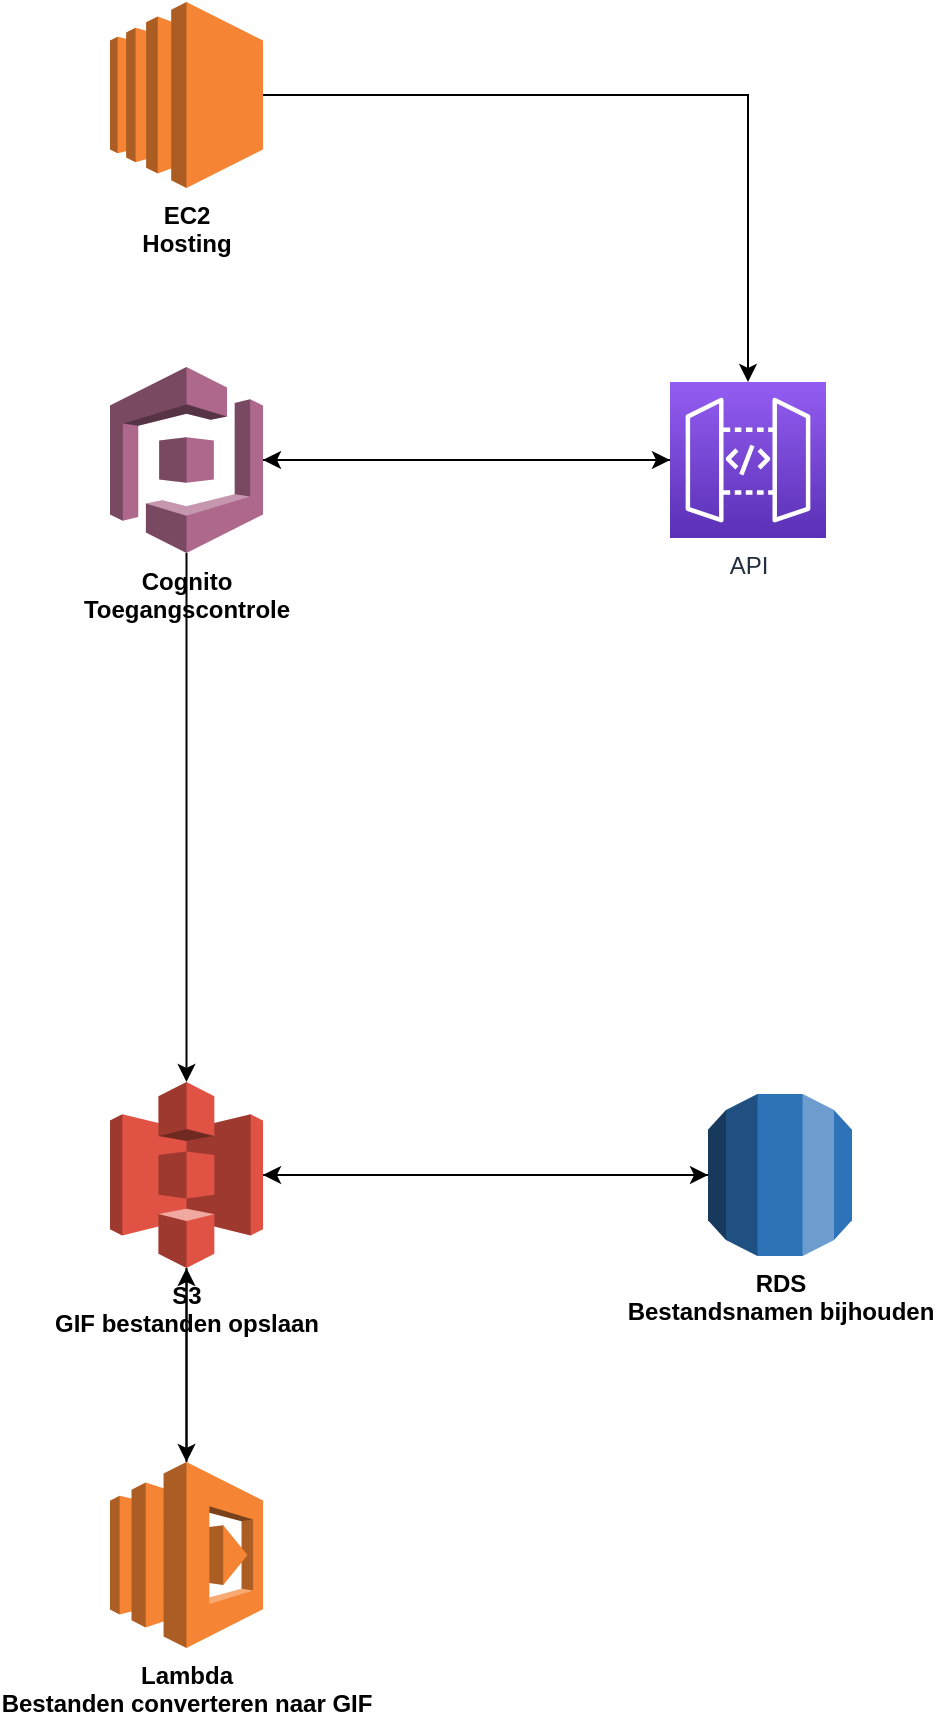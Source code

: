 <mxfile version="15.2.7" type="device"><diagram id="ioXDiRfPT0qI19NddL6H" name="Page-1"><mxGraphModel dx="729" dy="867" grid="1" gridSize="10" guides="1" tooltips="1" connect="1" arrows="1" fold="1" page="1" pageScale="1" pageWidth="850" pageHeight="1100" math="0" shadow="0"><root><mxCell id="0"/><mxCell id="1" parent="0"/><mxCell id="0tlkwMmMNsiAFGzNjr6p-18" style="edgeStyle=orthogonalEdgeStyle;rounded=0;orthogonalLoop=1;jettySize=auto;html=1;" edge="1" parent="1" source="0tlkwMmMNsiAFGzNjr6p-1" target="0tlkwMmMNsiAFGzNjr6p-16"><mxGeometry relative="1" as="geometry"/></mxCell><mxCell id="0tlkwMmMNsiAFGzNjr6p-1" value="&lt;b&gt;EC2&lt;br&gt;Hosting&lt;br&gt;&lt;/b&gt;" style="outlineConnect=0;dashed=0;verticalLabelPosition=bottom;verticalAlign=top;align=center;html=1;shape=mxgraph.aws3.ec2;fillColor=#F58534;gradientColor=none;" vertex="1" parent="1"><mxGeometry x="90" y="40" width="76.5" height="93" as="geometry"/></mxCell><mxCell id="0tlkwMmMNsiAFGzNjr6p-12" style="edgeStyle=orthogonalEdgeStyle;rounded=0;orthogonalLoop=1;jettySize=auto;html=1;" edge="1" parent="1" source="0tlkwMmMNsiAFGzNjr6p-2" target="0tlkwMmMNsiAFGzNjr6p-4"><mxGeometry relative="1" as="geometry"/></mxCell><mxCell id="0tlkwMmMNsiAFGzNjr6p-15" style="edgeStyle=orthogonalEdgeStyle;rounded=0;orthogonalLoop=1;jettySize=auto;html=1;" edge="1" parent="1" source="0tlkwMmMNsiAFGzNjr6p-2" target="0tlkwMmMNsiAFGzNjr6p-5"><mxGeometry relative="1" as="geometry"/></mxCell><mxCell id="0tlkwMmMNsiAFGzNjr6p-2" value="&lt;b&gt;S3&lt;br&gt;GIF bestanden opslaan&lt;br&gt;&lt;/b&gt;" style="outlineConnect=0;dashed=0;verticalLabelPosition=bottom;verticalAlign=top;align=center;html=1;shape=mxgraph.aws3.s3;fillColor=#E05243;gradientColor=none;" vertex="1" parent="1"><mxGeometry x="90" y="580" width="76.5" height="93" as="geometry"/></mxCell><mxCell id="0tlkwMmMNsiAFGzNjr6p-11" style="edgeStyle=orthogonalEdgeStyle;rounded=0;orthogonalLoop=1;jettySize=auto;html=1;" edge="1" parent="1" source="0tlkwMmMNsiAFGzNjr6p-3" target="0tlkwMmMNsiAFGzNjr6p-2"><mxGeometry relative="1" as="geometry"/></mxCell><mxCell id="0tlkwMmMNsiAFGzNjr6p-17" style="edgeStyle=orthogonalEdgeStyle;rounded=0;orthogonalLoop=1;jettySize=auto;html=1;" edge="1" parent="1" source="0tlkwMmMNsiAFGzNjr6p-3" target="0tlkwMmMNsiAFGzNjr6p-16"><mxGeometry relative="1" as="geometry"/></mxCell><mxCell id="0tlkwMmMNsiAFGzNjr6p-3" value="&lt;b&gt;Cognito&lt;br&gt;Toegangscontrole&lt;br&gt;&lt;/b&gt;" style="outlineConnect=0;dashed=0;verticalLabelPosition=bottom;verticalAlign=top;align=center;html=1;shape=mxgraph.aws3.cognito;fillColor=#AD688B;gradientColor=none;" vertex="1" parent="1"><mxGeometry x="90" y="222.5" width="76.5" height="93" as="geometry"/></mxCell><mxCell id="0tlkwMmMNsiAFGzNjr6p-13" style="edgeStyle=orthogonalEdgeStyle;rounded=0;orthogonalLoop=1;jettySize=auto;html=1;" edge="1" parent="1" source="0tlkwMmMNsiAFGzNjr6p-4" target="0tlkwMmMNsiAFGzNjr6p-2"><mxGeometry relative="1" as="geometry"/></mxCell><mxCell id="0tlkwMmMNsiAFGzNjr6p-4" value="&lt;b&gt;RDS&lt;br&gt;Bestandsnamen bijhouden&lt;br&gt;&lt;/b&gt;" style="outlineConnect=0;dashed=0;verticalLabelPosition=bottom;verticalAlign=top;align=center;html=1;shape=mxgraph.aws3.rds;fillColor=#2E73B8;gradientColor=none;" vertex="1" parent="1"><mxGeometry x="389" y="586" width="72" height="81" as="geometry"/></mxCell><mxCell id="0tlkwMmMNsiAFGzNjr6p-14" style="edgeStyle=orthogonalEdgeStyle;rounded=0;orthogonalLoop=1;jettySize=auto;html=1;" edge="1" parent="1" source="0tlkwMmMNsiAFGzNjr6p-5" target="0tlkwMmMNsiAFGzNjr6p-2"><mxGeometry relative="1" as="geometry"/></mxCell><mxCell id="0tlkwMmMNsiAFGzNjr6p-5" value="&lt;b&gt;Lambda&lt;br&gt;Bestanden converteren naar GIF&lt;br&gt;&lt;/b&gt;" style="outlineConnect=0;dashed=0;verticalLabelPosition=bottom;verticalAlign=top;align=center;html=1;shape=mxgraph.aws3.lambda;fillColor=#F58534;gradientColor=none;" vertex="1" parent="1"><mxGeometry x="90" y="770" width="76.5" height="93" as="geometry"/></mxCell><mxCell id="0tlkwMmMNsiAFGzNjr6p-22" style="edgeStyle=orthogonalEdgeStyle;rounded=0;orthogonalLoop=1;jettySize=auto;html=1;" edge="1" parent="1" source="0tlkwMmMNsiAFGzNjr6p-16" target="0tlkwMmMNsiAFGzNjr6p-3"><mxGeometry relative="1" as="geometry"/></mxCell><mxCell id="0tlkwMmMNsiAFGzNjr6p-16" value="API" style="sketch=0;points=[[0,0,0],[0.25,0,0],[0.5,0,0],[0.75,0,0],[1,0,0],[0,1,0],[0.25,1,0],[0.5,1,0],[0.75,1,0],[1,1,0],[0,0.25,0],[0,0.5,0],[0,0.75,0],[1,0.25,0],[1,0.5,0],[1,0.75,0]];outlineConnect=0;fontColor=#232F3E;gradientColor=#945DF2;gradientDirection=north;fillColor=#5A30B5;strokeColor=#ffffff;dashed=0;verticalLabelPosition=bottom;verticalAlign=top;align=center;html=1;fontSize=12;fontStyle=0;aspect=fixed;shape=mxgraph.aws4.resourceIcon;resIcon=mxgraph.aws4.api_gateway;" vertex="1" parent="1"><mxGeometry x="370" y="230" width="78" height="78" as="geometry"/></mxCell></root></mxGraphModel></diagram></mxfile>
